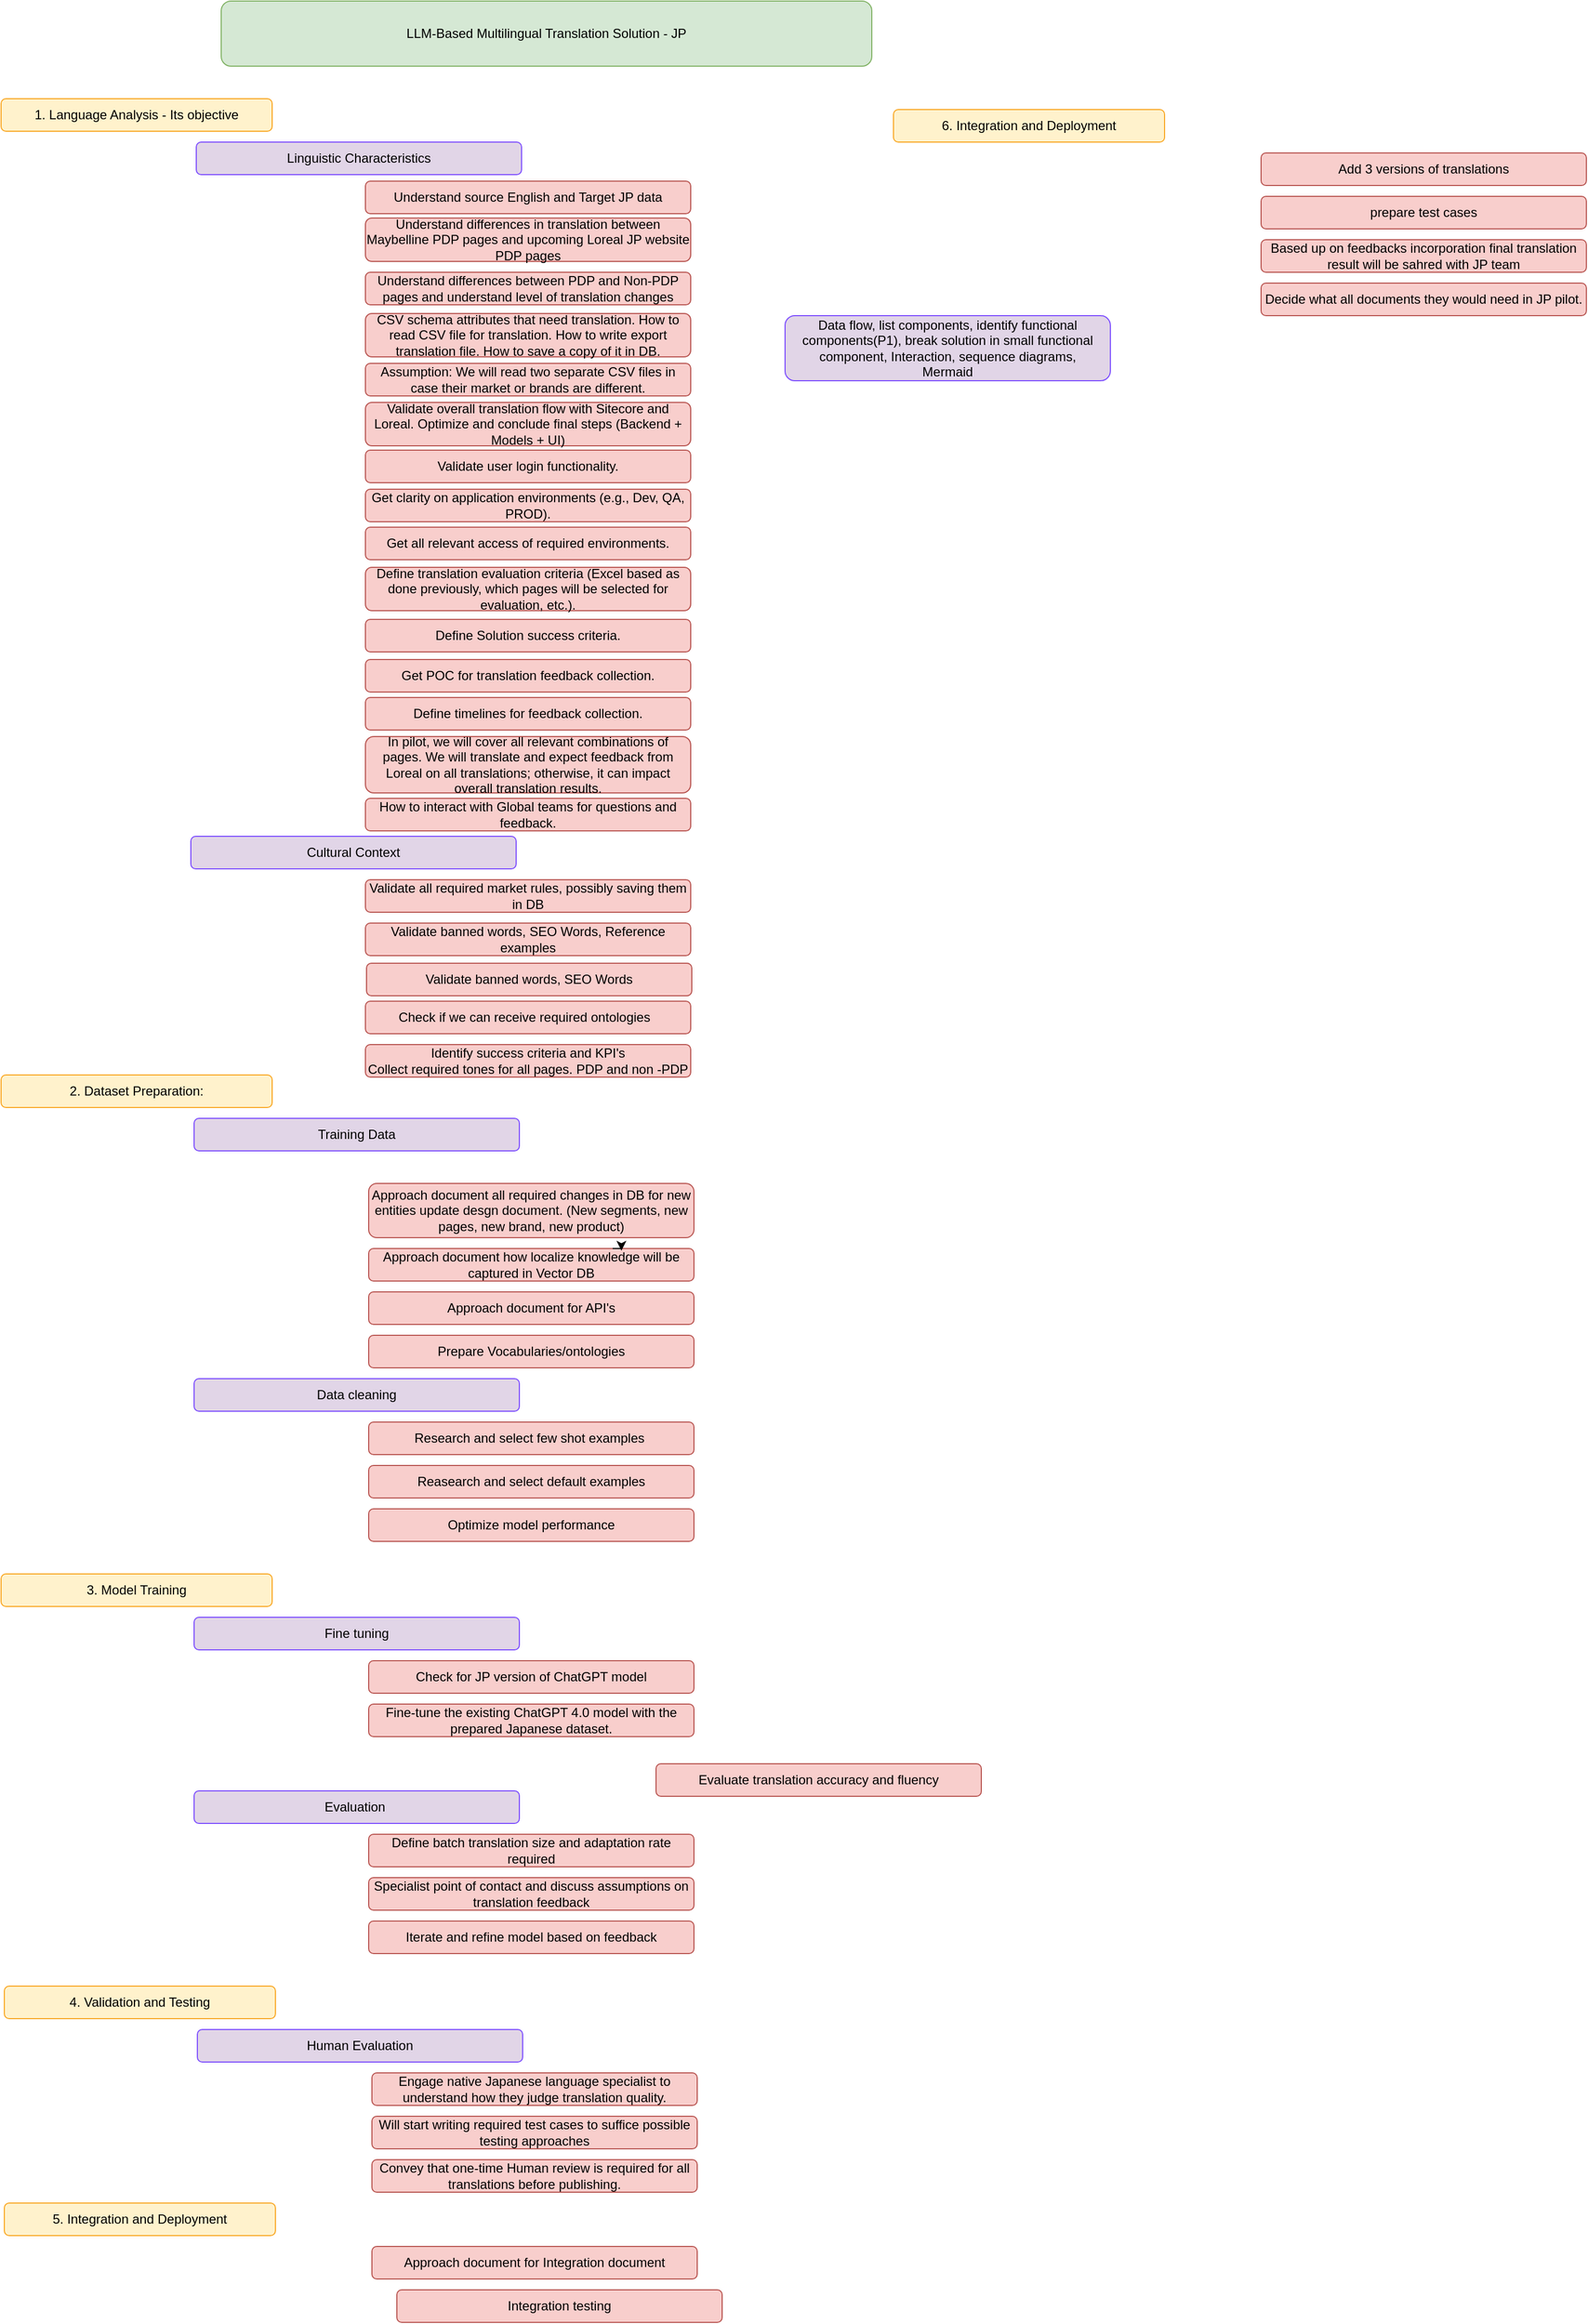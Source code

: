 <mxfile version="24.7.0" type="github">
  <diagram name="LLM-Based Translation Integration Approach" id="rHG6RdIoytcTkUARRBzO">
    <mxGraphModel dx="1876" dy="459" grid="1" gridSize="10" guides="1" tooltips="1" connect="1" arrows="1" fold="1" page="1" pageScale="1" pageWidth="850" pageHeight="1100" math="0" shadow="0">
      <root>
        <mxCell id="0" />
        <mxCell id="1" parent="0" />
        <mxCell id="MJTNP2NooZdmRIscISrM-108" value="LLM-Based Multilingual Translation Solution - JP" style="rounded=1;whiteSpace=wrap;html=1;fillColor=#D5E8D4;strokeColor=#82B366;" vertex="1" parent="1">
          <mxGeometry x="200" y="20" width="600" height="60" as="geometry" />
        </mxCell>
        <mxCell id="MJTNP2NooZdmRIscISrM-109" value="1. Language Analysis - Its objective" style="rounded=1;whiteSpace=wrap;html=1;fillColor=#FFF2CC;strokeColor=#F9A825;" vertex="1" parent="1">
          <mxGeometry x="-3" y="110" width="250" height="30" as="geometry" />
        </mxCell>
        <mxCell id="MJTNP2NooZdmRIscISrM-110" value="Linguistic Characteristics" style="rounded=1;whiteSpace=wrap;html=1;fillColor=#E1D5E7;strokeColor=#7C4DFF;" vertex="1" parent="1">
          <mxGeometry x="177" y="150" width="300" height="30" as="geometry" />
        </mxCell>
        <mxCell id="MJTNP2NooZdmRIscISrM-111" value="Understand source English and Target JP data" style="rounded=1;whiteSpace=wrap;html=1;fillColor=#F8CECC;strokeColor=#B85450;" vertex="1" parent="1">
          <mxGeometry x="333" y="186" width="300" height="30" as="geometry" />
        </mxCell>
        <mxCell id="MJTNP2NooZdmRIscISrM-112" value="Understand differences in translation between Maybelline PDP pages and upcoming Loreal JP website PDP pages" style="rounded=1;whiteSpace=wrap;html=1;fillColor=#F8CECC;strokeColor=#B85450;" vertex="1" parent="1">
          <mxGeometry x="333" y="220" width="300" height="40" as="geometry" />
        </mxCell>
        <mxCell id="MJTNP2NooZdmRIscISrM-113" value="Understand differences between PDP and Non-PDP pages and understand level of translation changes" style="rounded=1;whiteSpace=wrap;html=1;fillColor=#F8CECC;strokeColor=#B85450;" vertex="1" parent="1">
          <mxGeometry x="333" y="270" width="300" height="30" as="geometry" />
        </mxCell>
        <mxCell id="MJTNP2NooZdmRIscISrM-114" value="CSV schema attributes that need translation. How to read CSV file for translation. How to write export translation file. How to save a copy of it in DB." style="rounded=1;whiteSpace=wrap;html=1;fillColor=#F8CECC;strokeColor=#B85450;" vertex="1" parent="1">
          <mxGeometry x="333" y="308" width="300" height="40" as="geometry" />
        </mxCell>
        <mxCell id="MJTNP2NooZdmRIscISrM-115" value="Assumption: We will read two separate CSV files in case their market or brands are different." style="rounded=1;whiteSpace=wrap;html=1;fillColor=#F8CECC;strokeColor=#B85450;" vertex="1" parent="1">
          <mxGeometry x="333" y="354" width="300" height="30" as="geometry" />
        </mxCell>
        <mxCell id="MJTNP2NooZdmRIscISrM-116" value="Validate overall translation flow with Sitecore and Loreal. Optimize and conclude final steps (Backend + Models + UI)" style="rounded=1;whiteSpace=wrap;html=1;fillColor=#F8CECC;strokeColor=#B85450;" vertex="1" parent="1">
          <mxGeometry x="333" y="390" width="300" height="40" as="geometry" />
        </mxCell>
        <mxCell id="MJTNP2NooZdmRIscISrM-117" value="Validate user login functionality." style="rounded=1;whiteSpace=wrap;html=1;fillColor=#F8CECC;strokeColor=#B85450;" vertex="1" parent="1">
          <mxGeometry x="333" y="434" width="300" height="30" as="geometry" />
        </mxCell>
        <mxCell id="MJTNP2NooZdmRIscISrM-118" value="Get clarity on application environments (e.g., Dev, QA, PROD)." style="rounded=1;whiteSpace=wrap;html=1;fillColor=#F8CECC;strokeColor=#B85450;" vertex="1" parent="1">
          <mxGeometry x="333" y="470" width="300" height="30" as="geometry" />
        </mxCell>
        <mxCell id="MJTNP2NooZdmRIscISrM-119" value="Get all relevant access of required environments." style="rounded=1;whiteSpace=wrap;html=1;fillColor=#F8CECC;strokeColor=#B85450;" vertex="1" parent="1">
          <mxGeometry x="333" y="505" width="300" height="30" as="geometry" />
        </mxCell>
        <mxCell id="MJTNP2NooZdmRIscISrM-120" value="Define translation evaluation criteria (Excel based as done previously, which pages will be selected for evaluation, etc.)." style="rounded=1;whiteSpace=wrap;html=1;fillColor=#F8CECC;strokeColor=#B85450;" vertex="1" parent="1">
          <mxGeometry x="333" y="542" width="300" height="40" as="geometry" />
        </mxCell>
        <mxCell id="MJTNP2NooZdmRIscISrM-121" value="Define Solution success criteria." style="rounded=1;whiteSpace=wrap;html=1;fillColor=#F8CECC;strokeColor=#B85450;" vertex="1" parent="1">
          <mxGeometry x="333" y="590" width="300" height="30" as="geometry" />
        </mxCell>
        <mxCell id="MJTNP2NooZdmRIscISrM-122" value="Get POC for translation feedback collection." style="rounded=1;whiteSpace=wrap;html=1;fillColor=#F8CECC;strokeColor=#B85450;" vertex="1" parent="1">
          <mxGeometry x="333" y="627" width="300" height="30" as="geometry" />
        </mxCell>
        <mxCell id="MJTNP2NooZdmRIscISrM-123" value="Define timelines for feedback collection." style="rounded=1;whiteSpace=wrap;html=1;fillColor=#F8CECC;strokeColor=#B85450;" vertex="1" parent="1">
          <mxGeometry x="333" y="662" width="300" height="30" as="geometry" />
        </mxCell>
        <mxCell id="MJTNP2NooZdmRIscISrM-124" value="In pilot, we will cover all relevant combinations of pages. We will translate and expect feedback from Loreal on all translations; otherwise, it can impact overall translation results." style="rounded=1;whiteSpace=wrap;html=1;fillColor=#F8CECC;strokeColor=#B85450;" vertex="1" parent="1">
          <mxGeometry x="333" y="698" width="300" height="52" as="geometry" />
        </mxCell>
        <mxCell id="MJTNP2NooZdmRIscISrM-125" value="How to interact with Global teams for questions and feedback." style="rounded=1;whiteSpace=wrap;html=1;fillColor=#F8CECC;strokeColor=#B85450;" vertex="1" parent="1">
          <mxGeometry x="333" y="755" width="300" height="30" as="geometry" />
        </mxCell>
        <mxCell id="MJTNP2NooZdmRIscISrM-126" value="Cultural Context" style="rounded=1;whiteSpace=wrap;html=1;fillColor=#E1D5E7;strokeColor=#7C4DFF;" vertex="1" parent="1">
          <mxGeometry x="172" y="790" width="300" height="30" as="geometry" />
        </mxCell>
        <mxCell id="MJTNP2NooZdmRIscISrM-127" value="Validate all required market rules, possibly saving them in DB" style="rounded=1;whiteSpace=wrap;html=1;fillColor=#F8CECC;strokeColor=#B85450;" vertex="1" parent="1">
          <mxGeometry x="333" y="830" width="300" height="30" as="geometry" />
        </mxCell>
        <mxCell id="MJTNP2NooZdmRIscISrM-128" value="Validate banned words, SEO Words, Reference examples" style="rounded=1;whiteSpace=wrap;html=1;fillColor=#F8CECC;strokeColor=#B85450;" vertex="1" parent="1">
          <mxGeometry x="333" y="870" width="300" height="30" as="geometry" />
        </mxCell>
        <mxCell id="MJTNP2NooZdmRIscISrM-129" value="Check if we can receive required ontologies&amp;nbsp;&amp;nbsp;" style="rounded=1;whiteSpace=wrap;html=1;fillColor=#F8CECC;strokeColor=#B85450;" vertex="1" parent="1">
          <mxGeometry x="333" y="942" width="300" height="30" as="geometry" />
        </mxCell>
        <mxCell id="MJTNP2NooZdmRIscISrM-130" value="Identify success criteria and KPI&#39;s&lt;div&gt;Collect required tones for all pages. PDP and non -PDP&lt;br&gt;&lt;/div&gt;" style="rounded=1;whiteSpace=wrap;html=1;fillColor=#F8CECC;strokeColor=#B85450;" vertex="1" parent="1">
          <mxGeometry x="333" y="982" width="300" height="30" as="geometry" />
        </mxCell>
        <mxCell id="MJTNP2NooZdmRIscISrM-131" value="2. Dataset Preparation:" style="rounded=1;whiteSpace=wrap;html=1;fillColor=#FFF2CC;strokeColor=#F9A825;" vertex="1" parent="1">
          <mxGeometry x="-3" y="1010" width="250" height="30" as="geometry" />
        </mxCell>
        <mxCell id="MJTNP2NooZdmRIscISrM-132" value="Training Data" style="rounded=1;whiteSpace=wrap;html=1;fillColor=#E1D5E7;strokeColor=#7C4DFF;" vertex="1" parent="1">
          <mxGeometry x="175" y="1050" width="300" height="30" as="geometry" />
        </mxCell>
        <mxCell id="MJTNP2NooZdmRIscISrM-134" value="Approach document all required changes in DB for new entities update desgn document. (New segments, new pages, new brand, new product)" style="rounded=1;whiteSpace=wrap;html=1;fillColor=#F8CECC;strokeColor=#B85450;" vertex="1" parent="1">
          <mxGeometry x="336" y="1110" width="300" height="50" as="geometry" />
        </mxCell>
        <mxCell id="MJTNP2NooZdmRIscISrM-135" value="Approach document how localize knowledge will be captured in Vector DB" style="rounded=1;whiteSpace=wrap;html=1;fillColor=#F8CECC;strokeColor=#B85450;" vertex="1" parent="1">
          <mxGeometry x="336" y="1170" width="300" height="30" as="geometry" />
        </mxCell>
        <mxCell id="MJTNP2NooZdmRIscISrM-136" value="Approach document for API&#39;s" style="rounded=1;whiteSpace=wrap;html=1;fillColor=#F8CECC;strokeColor=#B85450;" vertex="1" parent="1">
          <mxGeometry x="336" y="1210" width="300" height="30" as="geometry" />
        </mxCell>
        <mxCell id="MJTNP2NooZdmRIscISrM-137" value="Prepare Vocabularies/ontologies" style="rounded=1;whiteSpace=wrap;html=1;fillColor=#F8CECC;strokeColor=#B85450;" vertex="1" parent="1">
          <mxGeometry x="336" y="1250" width="300" height="30" as="geometry" />
        </mxCell>
        <mxCell id="MJTNP2NooZdmRIscISrM-138" value="Data cleaning" style="rounded=1;whiteSpace=wrap;html=1;fillColor=#E1D5E7;strokeColor=#7C4DFF;" vertex="1" parent="1">
          <mxGeometry x="175" y="1290" width="300" height="30" as="geometry" />
        </mxCell>
        <mxCell id="MJTNP2NooZdmRIscISrM-139" value="Research and select few shot examples&amp;nbsp;" style="rounded=1;whiteSpace=wrap;html=1;fillColor=#F8CECC;strokeColor=#B85450;" vertex="1" parent="1">
          <mxGeometry x="336" y="1330" width="300" height="30" as="geometry" />
        </mxCell>
        <mxCell id="MJTNP2NooZdmRIscISrM-140" value="Reasearch and select default examples" style="rounded=1;whiteSpace=wrap;html=1;fillColor=#F8CECC;strokeColor=#B85450;" vertex="1" parent="1">
          <mxGeometry x="336" y="1370" width="300" height="30" as="geometry" />
        </mxCell>
        <mxCell id="MJTNP2NooZdmRIscISrM-141" value="Optimize model performance" style="rounded=1;whiteSpace=wrap;html=1;fillColor=#F8CECC;strokeColor=#B85450;" vertex="1" parent="1">
          <mxGeometry x="336" y="1410" width="300" height="30" as="geometry" />
        </mxCell>
        <mxCell id="MJTNP2NooZdmRIscISrM-142" value="3. Model Training" style="rounded=1;whiteSpace=wrap;html=1;fillColor=#FFF2CC;strokeColor=#F9A825;" vertex="1" parent="1">
          <mxGeometry x="-3" y="1470" width="250" height="30" as="geometry" />
        </mxCell>
        <mxCell id="MJTNP2NooZdmRIscISrM-143" value="Fine tuning" style="rounded=1;whiteSpace=wrap;html=1;fillColor=#E1D5E7;strokeColor=#7C4DFF;" vertex="1" parent="1">
          <mxGeometry x="175" y="1510" width="300" height="30" as="geometry" />
        </mxCell>
        <mxCell id="MJTNP2NooZdmRIscISrM-144" value="Check for JP version of ChatGPT model" style="rounded=1;whiteSpace=wrap;html=1;fillColor=#F8CECC;strokeColor=#B85450;" vertex="1" parent="1">
          <mxGeometry x="336" y="1550" width="300" height="30" as="geometry" />
        </mxCell>
        <mxCell id="MJTNP2NooZdmRIscISrM-145" value="Fine-tune the existing ChatGPT 4.0 model with the prepared Japanese dataset." style="rounded=1;whiteSpace=wrap;html=1;fillColor=#F8CECC;strokeColor=#B85450;" vertex="1" parent="1">
          <mxGeometry x="336" y="1590" width="300" height="30" as="geometry" />
        </mxCell>
        <mxCell id="MJTNP2NooZdmRIscISrM-146" value="Evaluate translation accuracy and fluency" style="rounded=1;whiteSpace=wrap;html=1;fillColor=#F8CECC;strokeColor=#B85450;" vertex="1" parent="1">
          <mxGeometry x="601" y="1645" width="300" height="30" as="geometry" />
        </mxCell>
        <mxCell id="MJTNP2NooZdmRIscISrM-147" value="Evaluation&amp;nbsp;" style="rounded=1;whiteSpace=wrap;html=1;fillColor=#E1D5E7;strokeColor=#7C4DFF;" vertex="1" parent="1">
          <mxGeometry x="175" y="1670" width="300" height="30" as="geometry" />
        </mxCell>
        <mxCell id="MJTNP2NooZdmRIscISrM-148" value="Define batch translation size and adaptation rate required" style="rounded=1;whiteSpace=wrap;html=1;fillColor=#F8CECC;strokeColor=#B85450;" vertex="1" parent="1">
          <mxGeometry x="336" y="1710" width="300" height="30" as="geometry" />
        </mxCell>
        <mxCell id="MJTNP2NooZdmRIscISrM-149" value="Specialist point of contact and discuss assumptions on translation feedback" style="rounded=1;whiteSpace=wrap;html=1;fillColor=#F8CECC;strokeColor=#B85450;" vertex="1" parent="1">
          <mxGeometry x="336" y="1750" width="300" height="30" as="geometry" />
        </mxCell>
        <mxCell id="MJTNP2NooZdmRIscISrM-150" value="Iterate and refine model based on feedback" style="rounded=1;whiteSpace=wrap;html=1;fillColor=#F8CECC;strokeColor=#B85450;" vertex="1" parent="1">
          <mxGeometry x="336" y="1790" width="300" height="30" as="geometry" />
        </mxCell>
        <mxCell id="MJTNP2NooZdmRIscISrM-151" value="4. Validation and Testing" style="rounded=1;whiteSpace=wrap;html=1;fillColor=#FFF2CC;strokeColor=#F9A825;" vertex="1" parent="1">
          <mxGeometry y="1850" width="250" height="30" as="geometry" />
        </mxCell>
        <mxCell id="MJTNP2NooZdmRIscISrM-152" value="Human Evaluation" style="rounded=1;whiteSpace=wrap;html=1;fillColor=#E1D5E7;strokeColor=#7C4DFF;" vertex="1" parent="1">
          <mxGeometry x="178" y="1890" width="300" height="30" as="geometry" />
        </mxCell>
        <mxCell id="MJTNP2NooZdmRIscISrM-153" value="Engage native Japanese language specialist to understand how they judge translation quality." style="rounded=1;whiteSpace=wrap;html=1;fillColor=#F8CECC;strokeColor=#B85450;" vertex="1" parent="1">
          <mxGeometry x="339" y="1930" width="300" height="30" as="geometry" />
        </mxCell>
        <mxCell id="MJTNP2NooZdmRIscISrM-154" value="Will start writing required test cases to suffice possible testing approaches" style="rounded=1;whiteSpace=wrap;html=1;fillColor=#F8CECC;strokeColor=#B85450;" vertex="1" parent="1">
          <mxGeometry x="339" y="1970" width="300" height="30" as="geometry" />
        </mxCell>
        <mxCell id="MJTNP2NooZdmRIscISrM-155" value="Convey that one-time Human review is required for all translations before publishing." style="rounded=1;whiteSpace=wrap;html=1;fillColor=#F8CECC;strokeColor=#B85450;" vertex="1" parent="1">
          <mxGeometry x="339" y="2010" width="300" height="30" as="geometry" />
        </mxCell>
        <mxCell id="MJTNP2NooZdmRIscISrM-157" value="Approach document for Integration document" style="rounded=1;whiteSpace=wrap;html=1;fillColor=#F8CECC;strokeColor=#B85450;" vertex="1" parent="1">
          <mxGeometry x="339" y="2090" width="300" height="30" as="geometry" />
        </mxCell>
        <mxCell id="MJTNP2NooZdmRIscISrM-158" value="Integration testing" style="rounded=1;whiteSpace=wrap;html=1;fillColor=#F8CECC;strokeColor=#B85450;" vertex="1" parent="1">
          <mxGeometry x="362" y="2130" width="300" height="30" as="geometry" />
        </mxCell>
        <mxCell id="MJTNP2NooZdmRIscISrM-161" value="Validate banned words, SEO Words" style="rounded=1;whiteSpace=wrap;html=1;fillColor=#F8CECC;strokeColor=#B85450;" vertex="1" parent="1">
          <mxGeometry x="334" y="907" width="300" height="30" as="geometry" />
        </mxCell>
        <mxCell id="MJTNP2NooZdmRIscISrM-162" style="edgeStyle=orthogonalEdgeStyle;rounded=0;orthogonalLoop=1;jettySize=auto;html=1;exitX=0.75;exitY=0;exitDx=0;exitDy=0;entryX=0.777;entryY=0.067;entryDx=0;entryDy=0;entryPerimeter=0;" edge="1" parent="1" source="MJTNP2NooZdmRIscISrM-135" target="MJTNP2NooZdmRIscISrM-135">
          <mxGeometry relative="1" as="geometry" />
        </mxCell>
        <mxCell id="MJTNP2NooZdmRIscISrM-163" value="5. Integration and Deployment" style="rounded=1;whiteSpace=wrap;html=1;fillColor=#FFF2CC;strokeColor=#F9A825;" vertex="1" parent="1">
          <mxGeometry y="2050" width="250" height="30" as="geometry" />
        </mxCell>
        <mxCell id="MJTNP2NooZdmRIscISrM-164" value="Add 3 versions of translations" style="rounded=1;whiteSpace=wrap;html=1;fillColor=#F8CECC;strokeColor=#B85450;" vertex="1" parent="1">
          <mxGeometry x="1159" y="160" width="300" height="30" as="geometry" />
        </mxCell>
        <mxCell id="MJTNP2NooZdmRIscISrM-165" value="prepare test cases" style="rounded=1;whiteSpace=wrap;html=1;fillColor=#F8CECC;strokeColor=#B85450;" vertex="1" parent="1">
          <mxGeometry x="1159" y="200" width="300" height="30" as="geometry" />
        </mxCell>
        <mxCell id="MJTNP2NooZdmRIscISrM-166" value="6. Integration and Deployment" style="rounded=1;whiteSpace=wrap;html=1;fillColor=#FFF2CC;strokeColor=#F9A825;" vertex="1" parent="1">
          <mxGeometry x="820" y="120" width="250" height="30" as="geometry" />
        </mxCell>
        <mxCell id="MJTNP2NooZdmRIscISrM-167" value="Based up on feedbacks incorporation final translation result will be sahred with JP team" style="rounded=1;whiteSpace=wrap;html=1;fillColor=#F8CECC;strokeColor=#B85450;" vertex="1" parent="1">
          <mxGeometry x="1159" y="240" width="300" height="30" as="geometry" />
        </mxCell>
        <mxCell id="MJTNP2NooZdmRIscISrM-168" value="Decide what all documents they would need in JP pilot." style="rounded=1;whiteSpace=wrap;html=1;fillColor=#F8CECC;strokeColor=#B85450;" vertex="1" parent="1">
          <mxGeometry x="1159" y="280" width="300" height="30" as="geometry" />
        </mxCell>
        <mxCell id="MJTNP2NooZdmRIscISrM-169" value="Data flow, list components, identify functional components(P1), break solution in small functional component, Interaction, sequence diagrams,&lt;br&gt;Mermaid" style="rounded=1;whiteSpace=wrap;html=1;fillColor=#E1D5E7;strokeColor=#7C4DFF;" vertex="1" parent="1">
          <mxGeometry x="720" y="310" width="300" height="60" as="geometry" />
        </mxCell>
      </root>
    </mxGraphModel>
  </diagram>
</mxfile>
